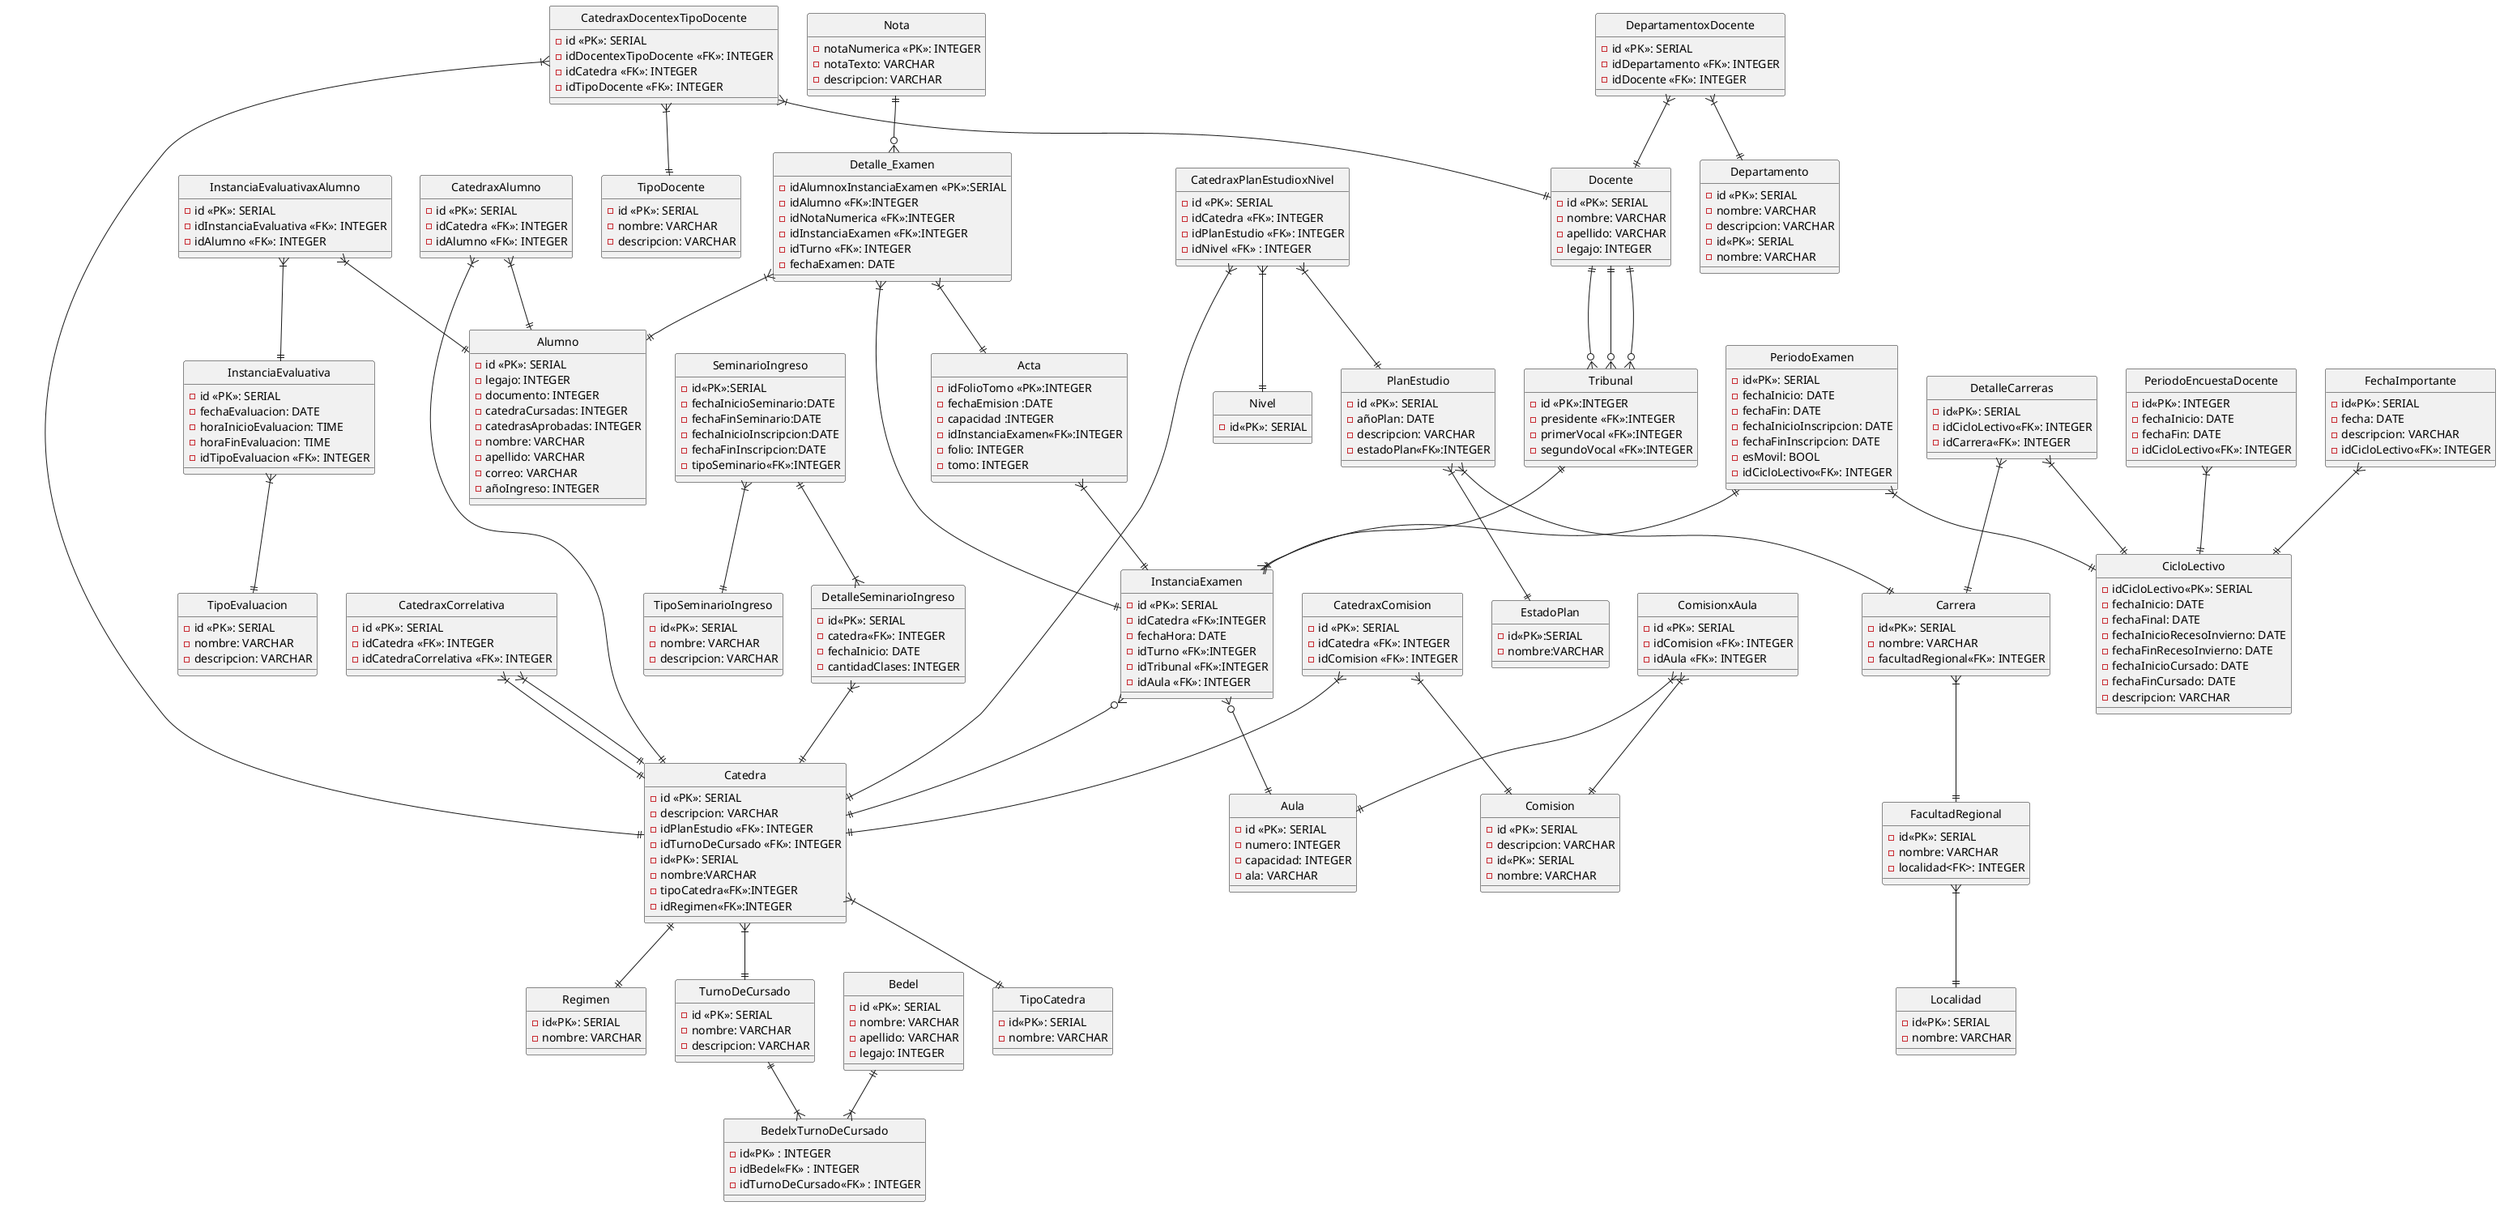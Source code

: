 @startuml Sistema Academico
hide circle
entity Alumno {
    - id <<PK>>: SERIAL
    - legajo: INTEGER
    - documento: INTEGER
    - catedraCursadas: INTEGER
    - catedrasAprobadas: INTEGER
    - nombre: VARCHAR
    - apellido: VARCHAR
    - correo: VARCHAR
    - añoIngreso: INTEGER
}

entity Aula {
    - id <<PK>>: SERIAL
    - numero: INTEGER
    - capacidad: INTEGER
    - ala: VARCHAR
}

entity Catedra {
    - id <<PK>>: SERIAL
    - descripcion: VARCHAR
    - idPlanEstudio <<FK>>: INTEGER
    - idTurnoDeCursado <<FK>>: INTEGER
}

entity Comision {
    - id <<PK>>: SERIAL
    - descripcion: VARCHAR
}

entity Departamento {
    - id <<PK>>: SERIAL
    - nombre: VARCHAR
    - descripcion: VARCHAR
}

entity Docente {
    - id <<PK>>: SERIAL
    - nombre: VARCHAR
    - apellido: VARCHAR
    - legajo: INTEGER
}

entity InstanciaEvaluativa {
    - id <<PK>>: SERIAL
    - fechaEvaluacion: DATE
    - horaInicioEvaluacion: TIME
    - horaFinEvaluacion: TIME
    - idTipoEvaluacion <<FK>>: INTEGER
}

entity Bedel {
    - id <<PK>>: SERIAL
    - nombre: VARCHAR
    - apellido: VARCHAR
    - legajo: INTEGER
}

entity PlanEstudio {
    -id <<PK>>: SERIAL
    -añoPlan: DATE
    -descripcion: VARCHAR
    -estadoPlan<<FK>>:INTEGER
}

entity TipoDocente {
    -id <<PK>>: SERIAL
    -nombre: VARCHAR
    -descripcion: VARCHAR
}

entity TipoEvaluacion {
    -id <<PK>>: SERIAL
    -nombre: VARCHAR
    -descripcion: VARCHAR
}

entity TurnoDeCursado {
    -id <<PK>>: SERIAL
    -nombre: VARCHAR
    -descripcion: VARCHAR
}


entity CatedraxAlumno {
    -id <<PK>>: SERIAL
    -idCatedra <<FK>>: INTEGER
    -idAlumno <<FK>>: INTEGER
}

entity CatedraxComision {
    -id <<PK>>: SERIAL
    -idCatedra <<FK>>: INTEGER
    -idComision <<FK>>: INTEGER
}

entity CatedraxCorrelativa {
    -id <<PK>>: SERIAL
    -idCatedra <<FK>>: INTEGER
    -idCatedraCorrelativa <<FK>>: INTEGER
}

entity CatedraxDocentexTipoDocente {
    -id <<PK>>: SERIAL
    -idDocentexTipoDocente <<FK>>: INTEGER
    -idCatedra <<FK>>: INTEGER
    -idTipoDocente <<FK>>: INTEGER
}

entity CatedraxPlanEstudioxNivel {
    -id <<PK>>: SERIAL
    -idCatedra <<FK>>: INTEGER
    -idPlanEstudio <<FK>>: INTEGER
    -idNivel <<FK>> : INTEGER
}

entity ComisionxAula {
    -id <<PK>>: SERIAL
    -idComision <<FK>>: INTEGER
    -idAula <<FK>>: INTEGER
}

entity DepartamentoxDocente {
    -id <<PK>>: SERIAL
    -idDepartamento <<FK>>: INTEGER
    -idDocente <<FK>>: INTEGER
}

entity InstanciaEvaluativaxAlumno {
    -id <<PK>>: SERIAL
    -idInstanciaEvaluativa <<FK>>: INTEGER
    -idAlumno <<FK>>: INTEGER
}


'Plan Academico

entity EstadoPlan{
    -id<<PK>>:SERIAL
    -nombre:VARCHAR
}

entity Catedra{
    -id<<PK>>: SERIAL
    -nombre:VARCHAR
    -tipoCatedra<<FK>>:INTEGER
    -idRegimen<<FK>>:INTEGER
}


entity Carrera{
    -id<<PK>>: SERIAL
    -nombre: VARCHAR
    -facultadRegional<<FK>>: INTEGER
}

entity Regimen {
    -id<<PK>>: SERIAL
    -nombre: VARCHAR
}

entity TipoCatedra {
    -id<<PK>>: SERIAL
    -nombre: VARCHAR
}

entity FacultadRegional {
    -id<<PK>>: SERIAL
    -nombre: VARCHAR
    -localidad<FK>: INTEGER
}

entity Localidad {
    -id<<PK>>: SERIAL
    -nombre: VARCHAR  
}


'--EXAMENES--
'---Definición de entidades ---
entity Nota {

    -notaNumerica <<PK>>: INTEGER
    -notaTexto: VARCHAR
    -descripcion: VARCHAR

}

entity Acta {
    -idFolioTomo <<PK>>:INTEGER
    -fechaEmision :DATE 
    -capacidad :INTEGER 
    -idInstanciaExamen<<FK>>:INTEGER
    -folio: INTEGER
    -tomo: INTEGER
}

entity Tribunal {
    -id <<PK>>:INTEGER
    '-- Esto ver diagrama de quienes modelan profesores, si no iría foreignKey(idProfesor)
    -presidente <<FK>>:INTEGER
    -primerVocal <<FK>>:INTEGER
    -segundoVocal <<FK>>:INTEGER
}

entity InstanciaExamen {
    -id <<PK>>: SERIAL
    '-- relacion con catedra --'
    -idCatedra <<FK>>:INTEGER
    -fechaHora: DATE
    -idTurno <<FK>>:INTEGER
    -idTribunal <<FK>>:INTEGER
    -idAula <<FK>>: INTEGER
}

'incripto examen - detalle de examen
entity Detalle_Examen{
    -idAlumnoxInstanciaExamen <<PK>>:SERIAL
    '-- relación con alumno --'
    -idAlumno <<FK>>:INTEGER
    -idNotaNumerica <<FK>>:INTEGER
    -idInstanciaExamen <<FK>>:INTEGER
    -idTurno <<FK>>: INTEGER
    -fechaExamen: DATE
}

'Seminario ingreso

entity SeminarioIngreso {
    - id<<PK>>:SERIAL
    - fechaInicioSeminario:DATE
    - fechaFinSeminario:DATE
    - fechaInicioInscripcion:DATE
    - fechaFinInscripcion:DATE
    - tipoSeminario<<FK>>:INTEGER
}

entity DetalleSeminarioIngreso {
    -id<<PK>>: SERIAL
    -catedra<<FK>>: INTEGER
    -fechaInicio: DATE
    -cantidadClases: INTEGER
}

entity TipoSeminarioIngreso {
    -id<<PK>>: SERIAL
    -nombre: VARCHAR
    -descripcion: VARCHAR
}

'Ciclo lectivo

entity CicloLectivo {
    -idCicloLectivo<<PK>>: SERIAL 
    -fechaInicio: DATE
    -fechaFinal: DATE
    -fechaInicioRecesoInvierno: DATE
    -fechaFinRecesoInvierno: DATE
    -fechaInicioCursado: DATE
    -fechaFinCursado: DATE
    -descripcion: VARCHAR 
}

entity DetalleCarreras {
    -id<<PK>>: SERIAL 
    -idCicloLectivo<<FK>>: INTEGER 
    -idCarrera<<FK>>: INTEGER 
}

entity Nivel {
    -id<<PK>>: SERIAL 
}

entity Departamento {
    -id<<PK>>: SERIAL 
    -nombre: VARCHAR
}

entity Comision {
    -id<<PK>>: SERIAL 
    -nombre: VARCHAR
}

entity PeriodoExamen {
    -id<<PK>>: SERIAL 
    -fechaInicio: DATE
    -fechaFin: DATE
    -fechaInicioInscripcion: DATE
    -fechaFinInscripcion: DATE
    -esMovil: BOOL
    -idCicloLectivo<<FK>>: INTEGER 
}

entity FechaImportante {
    -id<<PK>>: SERIAL 
    -fecha: DATE
    -descripcion: VARCHAR
    -idCicloLectivo<<FK>>: INTEGER 
}  

entity PeriodoEncuestaDocente {
    - id<<PK>>: INTEGER 
    - fechaInicio: DATE
    - fechaFin: DATE
    - idCicloLectivo<<FK>>: INTEGER 
}

entity BedelxTurnoDeCursado{
    -id<<PK>> : INTEGER
    -idBedel<<FK>> : INTEGER
    -idTurnoDeCursado<<FK>> : INTEGER
}

PeriodoEncuestaDocente }|--||CicloLectivo

PeriodoExamen }|--||CicloLectivo

FechaImportante }|--||CicloLectivo

DetalleCarreras }|--||CicloLectivo
DetalleCarreras }|--||Carrera

PlanEstudio }|--||Carrera

Bedel||--|{ BedelxTurnoDeCursado

TurnoDeCursado||--|{ BedelxTurnoDeCursado

InstanciaEvaluativa }|--|| TipoEvaluacion

Catedra }|--|| TurnoDeCursado


CatedraxAlumno }|--|| Alumno
CatedraxAlumno }|--|| Catedra

CatedraxComision }|--|| Catedra
CatedraxComision }|--|| Comision

CatedraxCorrelativa }|--|| Catedra
CatedraxCorrelativa }|--|| Catedra

CatedraxDocentexTipoDocente }|--|| Catedra
CatedraxDocentexTipoDocente }|--|| Docente
CatedraxDocentexTipoDocente }|--|| TipoDocente

CatedraxPlanEstudioxNivel }|--|| Catedra
CatedraxPlanEstudioxNivel }|--|| PlanEstudio
CatedraxPlanEstudioxNivel }|--|| Nivel

ComisionxAula }|--|| Aula
ComisionxAula }|--|| Comision

DepartamentoxDocente }|--|| Departamento
DepartamentoxDocente }|--|| Docente

InstanciaEvaluativaxAlumno }|--|| Alumno
InstanciaEvaluativaxAlumno }|--|| InstanciaEvaluativa

PlanEstudio }|--|| EstadoPlan

Catedra ||--|| Regimen
Catedra }|--|| TipoCatedra
Carrera }|--|| FacultadRegional

FacultadRegional }|--|| Localidad

Nota ||--o{ Detalle_Examen

Detalle_Examen }|--|| InstanciaExamen
Detalle_Examen }|--|| Acta

Tribunal ||--|{ InstanciaExamen

PeriodoExamen ||--|{ InstanciaExamen

Acta }|--||InstanciaExamen 

InstanciaExamen }o--|| Catedra

Docente ||--o{Tribunal
Docente ||--o{Tribunal
Docente ||--o{Tribunal

InstanciaExamen }o--|| Aula

Detalle_Examen }|--|| Alumno


SeminarioIngreso ||--|{ DetalleSeminarioIngreso
SeminarioIngreso }|--|| TipoSeminarioIngreso

DetalleSeminarioIngreso }|--|| Catedra

@enduml